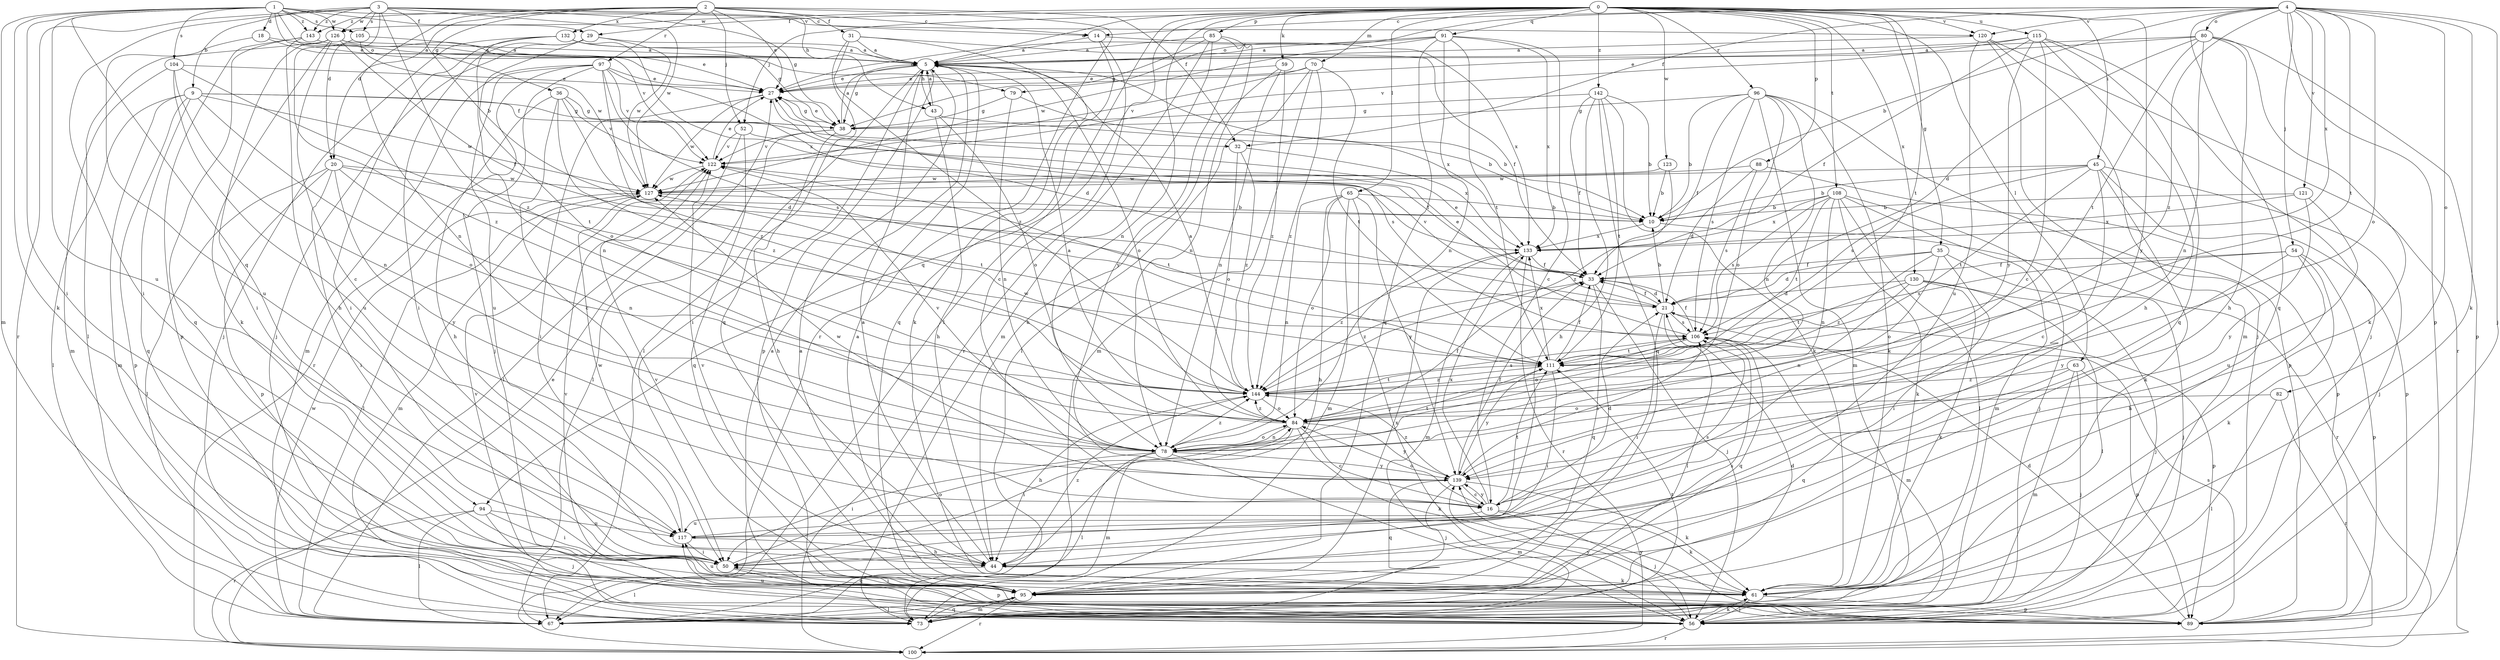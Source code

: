 strict digraph  {
0;
1;
2;
3;
4;
5;
9;
10;
14;
16;
18;
20;
21;
27;
29;
31;
32;
33;
35;
36;
38;
43;
44;
45;
50;
52;
54;
56;
59;
61;
63;
65;
67;
70;
73;
78;
79;
80;
82;
84;
85;
88;
89;
91;
94;
95;
96;
97;
100;
104;
105;
106;
108;
111;
115;
117;
120;
121;
122;
123;
126;
127;
130;
132;
133;
139;
142;
143;
144;
0 -> 5  [label=a];
0 -> 29  [label=f];
0 -> 35  [label=g];
0 -> 45  [label=i];
0 -> 52  [label=j];
0 -> 59  [label=k];
0 -> 63  [label=l];
0 -> 65  [label=l];
0 -> 67  [label=l];
0 -> 70  [label=m];
0 -> 78  [label=n];
0 -> 85  [label=p];
0 -> 88  [label=p];
0 -> 91  [label=q];
0 -> 94  [label=q];
0 -> 96  [label=r];
0 -> 108  [label=t];
0 -> 111  [label=t];
0 -> 115  [label=u];
0 -> 120  [label=v];
0 -> 123  [label=w];
0 -> 126  [label=w];
0 -> 130  [label=x];
0 -> 139  [label=y];
0 -> 142  [label=z];
1 -> 18  [label=d];
1 -> 27  [label=e];
1 -> 29  [label=f];
1 -> 50  [label=i];
1 -> 61  [label=k];
1 -> 73  [label=m];
1 -> 79  [label=o];
1 -> 94  [label=q];
1 -> 104  [label=s];
1 -> 105  [label=s];
1 -> 117  [label=u];
1 -> 120  [label=v];
1 -> 126  [label=w];
1 -> 143  [label=z];
2 -> 14  [label=c];
2 -> 20  [label=d];
2 -> 27  [label=e];
2 -> 31  [label=f];
2 -> 32  [label=f];
2 -> 36  [label=g];
2 -> 52  [label=j];
2 -> 78  [label=n];
2 -> 97  [label=r];
2 -> 100  [label=r];
2 -> 132  [label=x];
2 -> 143  [label=z];
3 -> 9  [label=b];
3 -> 10  [label=b];
3 -> 14  [label=c];
3 -> 20  [label=d];
3 -> 38  [label=g];
3 -> 43  [label=h];
3 -> 50  [label=i];
3 -> 100  [label=r];
3 -> 105  [label=s];
3 -> 126  [label=w];
3 -> 127  [label=w];
3 -> 143  [label=z];
3 -> 144  [label=z];
4 -> 10  [label=b];
4 -> 14  [label=c];
4 -> 32  [label=f];
4 -> 54  [label=j];
4 -> 56  [label=j];
4 -> 61  [label=k];
4 -> 79  [label=o];
4 -> 80  [label=o];
4 -> 82  [label=o];
4 -> 84  [label=o];
4 -> 89  [label=p];
4 -> 95  [label=q];
4 -> 111  [label=t];
4 -> 120  [label=v];
4 -> 121  [label=v];
4 -> 133  [label=x];
4 -> 144  [label=z];
5 -> 27  [label=e];
5 -> 38  [label=g];
5 -> 43  [label=h];
5 -> 50  [label=i];
5 -> 67  [label=l];
5 -> 84  [label=o];
5 -> 89  [label=p];
5 -> 133  [label=x];
9 -> 32  [label=f];
9 -> 38  [label=g];
9 -> 67  [label=l];
9 -> 73  [label=m];
9 -> 84  [label=o];
9 -> 89  [label=p];
9 -> 95  [label=q];
9 -> 127  [label=w];
10 -> 100  [label=r];
10 -> 133  [label=x];
14 -> 5  [label=a];
14 -> 16  [label=c];
14 -> 95  [label=q];
14 -> 133  [label=x];
16 -> 21  [label=d];
16 -> 56  [label=j];
16 -> 61  [label=k];
16 -> 84  [label=o];
16 -> 111  [label=t];
16 -> 117  [label=u];
16 -> 133  [label=x];
16 -> 139  [label=y];
18 -> 5  [label=a];
18 -> 117  [label=u];
18 -> 122  [label=v];
20 -> 50  [label=i];
20 -> 67  [label=l];
20 -> 78  [label=n];
20 -> 89  [label=p];
20 -> 111  [label=t];
20 -> 127  [label=w];
20 -> 139  [label=y];
21 -> 10  [label=b];
21 -> 27  [label=e];
21 -> 33  [label=f];
21 -> 50  [label=i];
21 -> 67  [label=l];
21 -> 89  [label=p];
21 -> 106  [label=s];
27 -> 38  [label=g];
27 -> 50  [label=i];
27 -> 106  [label=s];
27 -> 127  [label=w];
29 -> 5  [label=a];
29 -> 50  [label=i];
29 -> 56  [label=j];
29 -> 84  [label=o];
29 -> 127  [label=w];
31 -> 5  [label=a];
31 -> 33  [label=f];
31 -> 61  [label=k];
31 -> 95  [label=q];
31 -> 144  [label=z];
32 -> 84  [label=o];
32 -> 133  [label=x];
32 -> 144  [label=z];
33 -> 21  [label=d];
33 -> 56  [label=j];
33 -> 95  [label=q];
33 -> 122  [label=v];
33 -> 144  [label=z];
35 -> 21  [label=d];
35 -> 33  [label=f];
35 -> 50  [label=i];
35 -> 56  [label=j];
35 -> 84  [label=o];
35 -> 144  [label=z];
36 -> 16  [label=c];
36 -> 21  [label=d];
36 -> 38  [label=g];
36 -> 44  [label=h];
36 -> 122  [label=v];
36 -> 144  [label=z];
38 -> 5  [label=a];
38 -> 27  [label=e];
38 -> 44  [label=h];
38 -> 67  [label=l];
38 -> 122  [label=v];
43 -> 5  [label=a];
43 -> 10  [label=b];
43 -> 44  [label=h];
43 -> 84  [label=o];
44 -> 5  [label=a];
44 -> 61  [label=k];
44 -> 67  [label=l];
44 -> 122  [label=v];
44 -> 144  [label=z];
45 -> 10  [label=b];
45 -> 16  [label=c];
45 -> 56  [label=j];
45 -> 61  [label=k];
45 -> 89  [label=p];
45 -> 106  [label=s];
45 -> 111  [label=t];
45 -> 127  [label=w];
50 -> 84  [label=o];
50 -> 89  [label=p];
50 -> 95  [label=q];
52 -> 33  [label=f];
52 -> 67  [label=l];
52 -> 95  [label=q];
52 -> 122  [label=v];
54 -> 33  [label=f];
54 -> 44  [label=h];
54 -> 61  [label=k];
54 -> 89  [label=p];
54 -> 106  [label=s];
54 -> 139  [label=y];
56 -> 5  [label=a];
56 -> 61  [label=k];
56 -> 100  [label=r];
56 -> 117  [label=u];
56 -> 122  [label=v];
56 -> 139  [label=y];
59 -> 27  [label=e];
59 -> 44  [label=h];
59 -> 78  [label=n];
59 -> 144  [label=z];
61 -> 5  [label=a];
61 -> 56  [label=j];
61 -> 89  [label=p];
63 -> 56  [label=j];
63 -> 73  [label=m];
63 -> 89  [label=p];
63 -> 95  [label=q];
63 -> 144  [label=z];
65 -> 10  [label=b];
65 -> 44  [label=h];
65 -> 56  [label=j];
65 -> 73  [label=m];
65 -> 78  [label=n];
65 -> 84  [label=o];
65 -> 139  [label=y];
67 -> 21  [label=d];
67 -> 127  [label=w];
70 -> 27  [label=e];
70 -> 67  [label=l];
70 -> 73  [label=m];
70 -> 111  [label=t];
70 -> 122  [label=v];
70 -> 144  [label=z];
73 -> 95  [label=q];
73 -> 111  [label=t];
73 -> 122  [label=v];
78 -> 50  [label=i];
78 -> 56  [label=j];
78 -> 67  [label=l];
78 -> 73  [label=m];
78 -> 84  [label=o];
78 -> 111  [label=t];
78 -> 122  [label=v];
78 -> 139  [label=y];
78 -> 144  [label=z];
79 -> 10  [label=b];
79 -> 38  [label=g];
79 -> 78  [label=n];
80 -> 5  [label=a];
80 -> 21  [label=d];
80 -> 27  [label=e];
80 -> 44  [label=h];
80 -> 61  [label=k];
80 -> 78  [label=n];
80 -> 89  [label=p];
80 -> 111  [label=t];
82 -> 67  [label=l];
82 -> 84  [label=o];
82 -> 100  [label=r];
84 -> 5  [label=a];
84 -> 16  [label=c];
84 -> 33  [label=f];
84 -> 50  [label=i];
84 -> 61  [label=k];
84 -> 78  [label=n];
84 -> 139  [label=y];
84 -> 144  [label=z];
85 -> 5  [label=a];
85 -> 38  [label=g];
85 -> 73  [label=m];
85 -> 78  [label=n];
85 -> 100  [label=r];
85 -> 139  [label=y];
88 -> 21  [label=d];
88 -> 89  [label=p];
88 -> 106  [label=s];
88 -> 127  [label=w];
89 -> 5  [label=a];
89 -> 21  [label=d];
89 -> 106  [label=s];
89 -> 139  [label=y];
91 -> 5  [label=a];
91 -> 16  [label=c];
91 -> 27  [label=e];
91 -> 78  [label=n];
91 -> 95  [label=q];
91 -> 111  [label=t];
91 -> 127  [label=w];
91 -> 133  [label=x];
94 -> 50  [label=i];
94 -> 56  [label=j];
94 -> 67  [label=l];
94 -> 100  [label=r];
94 -> 117  [label=u];
95 -> 50  [label=i];
95 -> 67  [label=l];
95 -> 73  [label=m];
95 -> 100  [label=r];
95 -> 106  [label=s];
95 -> 117  [label=u];
95 -> 122  [label=v];
95 -> 133  [label=x];
96 -> 10  [label=b];
96 -> 33  [label=f];
96 -> 38  [label=g];
96 -> 61  [label=k];
96 -> 73  [label=m];
96 -> 78  [label=n];
96 -> 84  [label=o];
96 -> 89  [label=p];
96 -> 106  [label=s];
97 -> 21  [label=d];
97 -> 27  [label=e];
97 -> 56  [label=j];
97 -> 73  [label=m];
97 -> 100  [label=r];
97 -> 106  [label=s];
97 -> 117  [label=u];
97 -> 122  [label=v];
97 -> 144  [label=z];
100 -> 27  [label=e];
104 -> 27  [label=e];
104 -> 73  [label=m];
104 -> 78  [label=n];
104 -> 111  [label=t];
104 -> 117  [label=u];
105 -> 5  [label=a];
105 -> 127  [label=w];
105 -> 144  [label=z];
106 -> 27  [label=e];
106 -> 33  [label=f];
106 -> 73  [label=m];
106 -> 84  [label=o];
106 -> 95  [label=q];
106 -> 111  [label=t];
108 -> 10  [label=b];
108 -> 56  [label=j];
108 -> 61  [label=k];
108 -> 67  [label=l];
108 -> 73  [label=m];
108 -> 78  [label=n];
108 -> 106  [label=s];
108 -> 111  [label=t];
108 -> 133  [label=x];
111 -> 33  [label=f];
111 -> 50  [label=i];
111 -> 133  [label=x];
111 -> 139  [label=y];
111 -> 144  [label=z];
115 -> 5  [label=a];
115 -> 16  [label=c];
115 -> 33  [label=f];
115 -> 44  [label=h];
115 -> 56  [label=j];
115 -> 95  [label=q];
115 -> 122  [label=v];
115 -> 139  [label=y];
117 -> 44  [label=h];
117 -> 50  [label=i];
117 -> 106  [label=s];
117 -> 127  [label=w];
120 -> 5  [label=a];
120 -> 56  [label=j];
120 -> 73  [label=m];
120 -> 100  [label=r];
120 -> 117  [label=u];
121 -> 10  [label=b];
121 -> 117  [label=u];
121 -> 133  [label=x];
121 -> 139  [label=y];
122 -> 27  [label=e];
122 -> 111  [label=t];
122 -> 127  [label=w];
123 -> 10  [label=b];
123 -> 127  [label=w];
123 -> 144  [label=z];
126 -> 5  [label=a];
126 -> 16  [label=c];
126 -> 27  [label=e];
126 -> 33  [label=f];
126 -> 50  [label=i];
126 -> 61  [label=k];
126 -> 67  [label=l];
127 -> 10  [label=b];
127 -> 67  [label=l];
127 -> 73  [label=m];
130 -> 21  [label=d];
130 -> 56  [label=j];
130 -> 61  [label=k];
130 -> 67  [label=l];
130 -> 78  [label=n];
130 -> 111  [label=t];
132 -> 5  [label=a];
132 -> 38  [label=g];
132 -> 50  [label=i];
132 -> 56  [label=j];
132 -> 78  [label=n];
132 -> 133  [label=x];
133 -> 33  [label=f];
133 -> 73  [label=m];
133 -> 100  [label=r];
133 -> 144  [label=z];
139 -> 16  [label=c];
139 -> 33  [label=f];
139 -> 61  [label=k];
139 -> 73  [label=m];
139 -> 95  [label=q];
139 -> 106  [label=s];
139 -> 127  [label=w];
139 -> 144  [label=z];
142 -> 10  [label=b];
142 -> 33  [label=f];
142 -> 38  [label=g];
142 -> 44  [label=h];
142 -> 61  [label=k];
142 -> 95  [label=q];
142 -> 111  [label=t];
143 -> 5  [label=a];
143 -> 44  [label=h];
143 -> 89  [label=p];
143 -> 95  [label=q];
144 -> 5  [label=a];
144 -> 44  [label=h];
144 -> 84  [label=o];
144 -> 106  [label=s];
144 -> 111  [label=t];
144 -> 127  [label=w];
}
